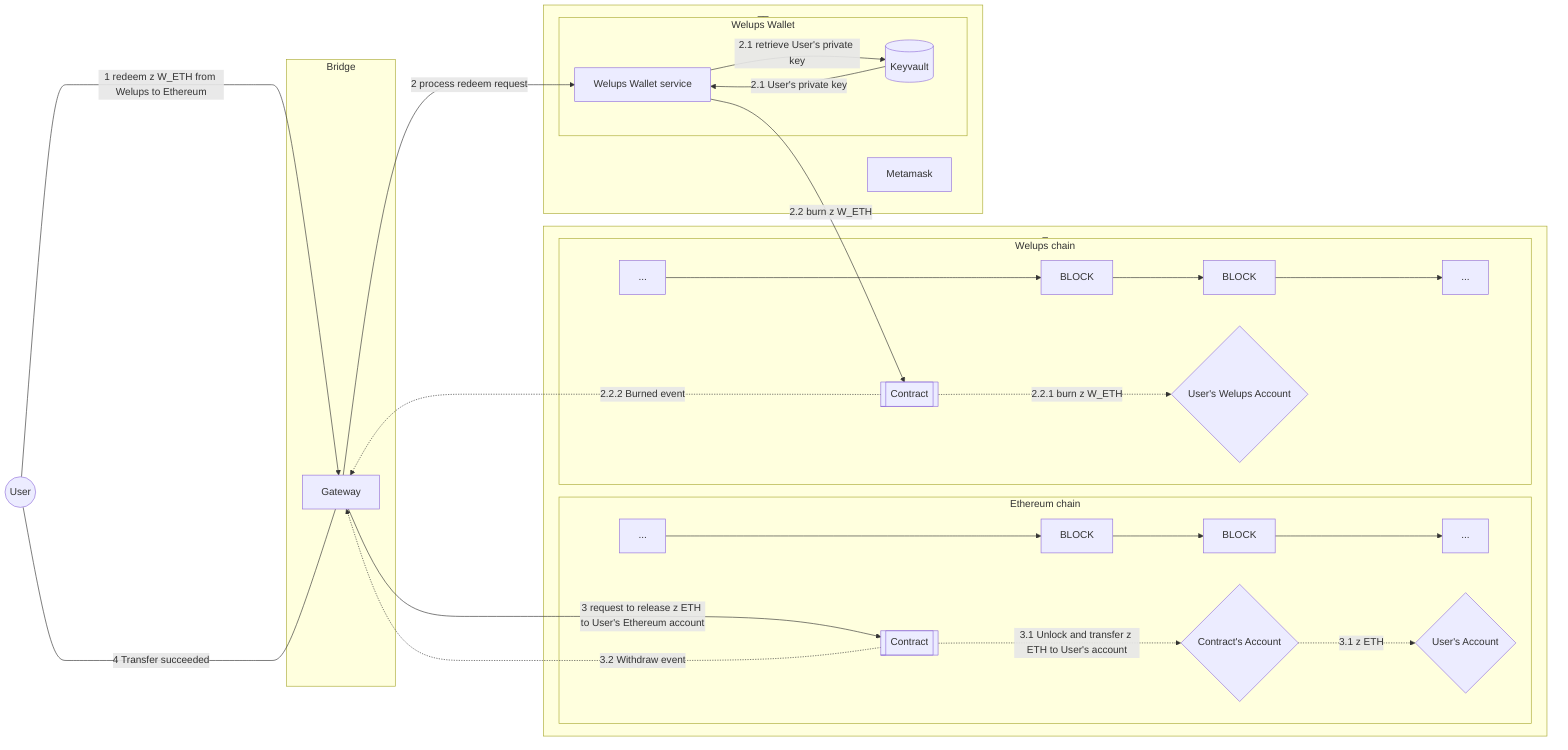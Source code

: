 graph LR
    User((User )) 
    subgraph BRD [Bridge]

    G[Gateway]
         
    end
    subgraph _   

    subgraph ETH [Ethereum chain]
     Head1[...]--->A1[BLOCK]-->B1[BLOCK]--->Tail1[...]    
     C1[[Contract]]
     W1{User's Account}
     W2{Contract's Account}          
    end

    subgraph WEL [Welups chain]
     Head2[...]--->A2[BLOCK]-->B2[BLOCK]--->Tail2[...]
     C2[[Contract]]
     W3{User's Welups Account}
    end
    end
    subgraph __
     MM[Metamask]
     subgraph WWS[Welups Wallet]
       WW[Welups Wallet service]
       DB[(Keyvault)]
     end
    end
    

User-----> |1 redeem z W_ETH from Welups to Ethereum|G
G-- 2 process redeem request -->WW
WW-- 2.1 retrieve User's private key -->DB
DB-- 2.1 User's private key -->WW
WW-- 2.2 burn z W_ETH -->C2
C2-..->|2.2.1 burn z W_ETH|W3
C2-..->|2.2.2 Burned event|G

G-- 3 request to release z ETH to User's Ethereum account -->C1
C1-..->|3.1 Unlock and transfer z ETH to User's account|W2
W2-..->|3.1 z ETH|W1
C1-..->|3.2 Withdraw event|G
User<-----|4 Transfer succeeded|G